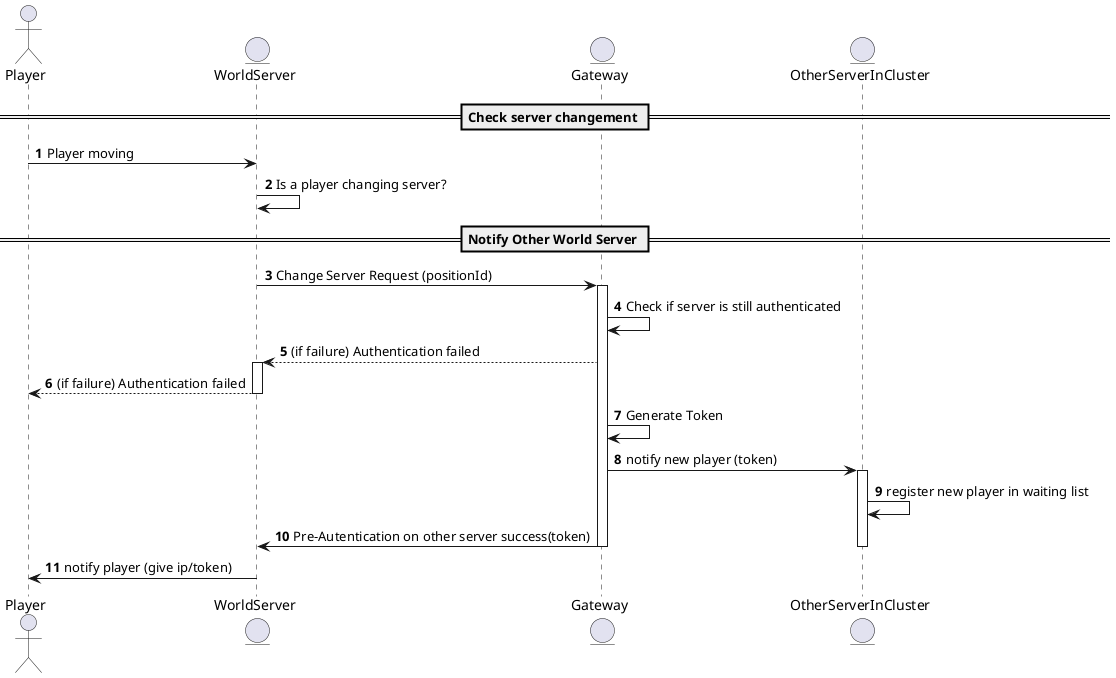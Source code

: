 @startuml
actor Player
entity WorldServer
entity Gateway
entity OtherServerInCluster
autonumber
== Check server changement ==
Player -> WorldServer: Player moving
WorldServer -> WorldServer: Is a player changing server?


== Notify Other World Server ==
WorldServer -> Gateway: Change Server Request (positionId)

activate Gateway

    Gateway -> Gateway: Check if server is still authenticated
    WorldServer <-- Gateway: (if failure) Authentication failed
        activate WorldServer
        Player <-- WorldServer: (if failure) Authentication failed
        deactivate WorldServer
    Gateway -> Gateway: Generate Token
    Gateway -> OtherServerInCluster: notify new player (token)

    activate OtherServerInCluster
    OtherServerInCluster -> OtherServerInCluster: register new player in waiting list
    WorldServer <- Gateway: Pre-Autentication on other server success(token)
    deactivate OtherServerInCluster

deactivate Gateway
WorldServer -> Player: notify player (give ip/token)

@enduml